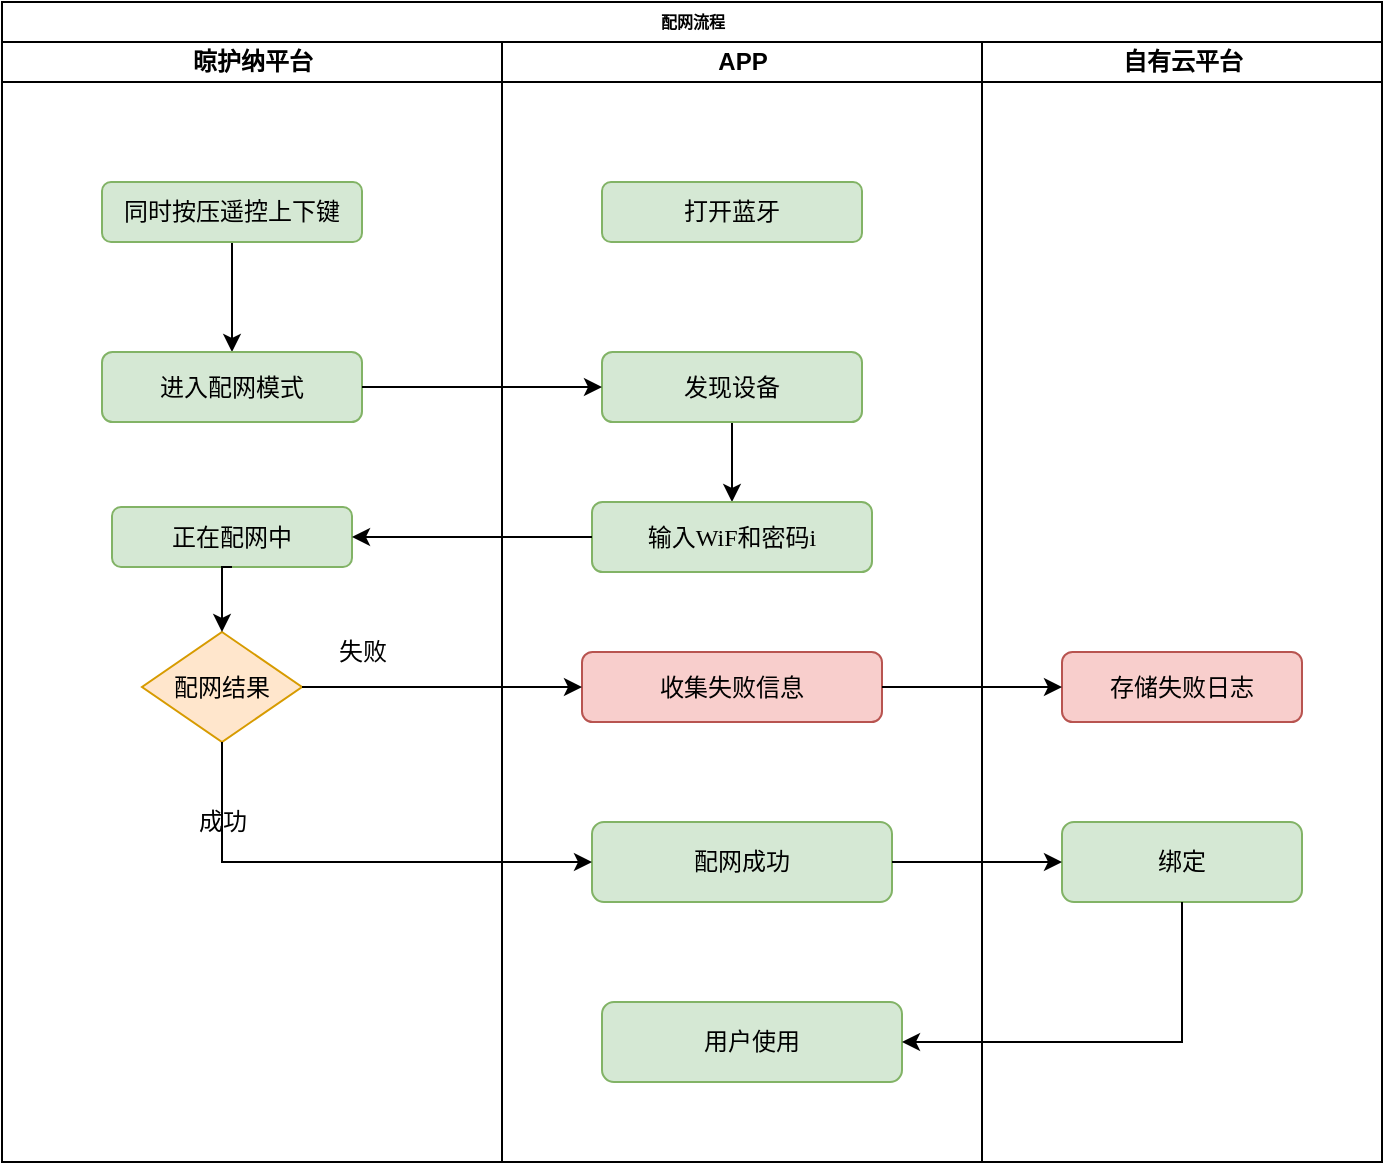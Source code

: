 <mxfile version="15.2.7" type="device"><diagram name="Page-1" id="74e2e168-ea6b-b213-b513-2b3c1d86103e"><mxGraphModel dx="1086" dy="806" grid="1" gridSize="10" guides="1" tooltips="1" connect="1" arrows="1" fold="1" page="1" pageScale="1" pageWidth="1100" pageHeight="850" background="none" math="0" shadow="0"><root><mxCell id="0"/><mxCell id="1" parent="0"/><mxCell id="77e6c97f196da883-1" value="配网流程" style="swimlane;html=1;childLayout=stackLayout;startSize=20;rounded=0;shadow=0;labelBackgroundColor=none;strokeWidth=1;fontFamily=Verdana;fontSize=8;align=center;" parent="1" vertex="1"><mxGeometry x="100" y="60" width="690" height="580" as="geometry"/></mxCell><mxCell id="77e6c97f196da883-2" value="晾护纳平台" style="swimlane;html=1;startSize=20;" parent="77e6c97f196da883-1" vertex="1"><mxGeometry y="20" width="250" height="560" as="geometry"/></mxCell><mxCell id="tbjlQLdOIYZKrnoPf7cY-1" style="edgeStyle=orthogonalEdgeStyle;rounded=0;orthogonalLoop=1;jettySize=auto;html=1;exitX=0.5;exitY=1;exitDx=0;exitDy=0;entryX=0.5;entryY=0;entryDx=0;entryDy=0;" edge="1" parent="77e6c97f196da883-2" source="77e6c97f196da883-8" target="77e6c97f196da883-9"><mxGeometry relative="1" as="geometry"/></mxCell><mxCell id="77e6c97f196da883-8" value="&lt;font style=&quot;font-size: 12px&quot;&gt;同时按压遥控上下键&lt;/font&gt;" style="rounded=1;whiteSpace=wrap;html=1;shadow=0;labelBackgroundColor=none;strokeWidth=1;fontFamily=Verdana;fontSize=8;align=center;fillColor=#d5e8d4;strokeColor=#82b366;" parent="77e6c97f196da883-2" vertex="1"><mxGeometry x="50" y="70" width="130" height="30" as="geometry"/></mxCell><mxCell id="77e6c97f196da883-9" value="&lt;font style=&quot;font-size: 12px&quot;&gt;进入配网模式&lt;/font&gt;" style="rounded=1;whiteSpace=wrap;html=1;shadow=0;labelBackgroundColor=none;strokeWidth=1;fontFamily=Verdana;fontSize=8;align=center;fillColor=#d5e8d4;strokeColor=#82b366;" parent="77e6c97f196da883-2" vertex="1"><mxGeometry x="50" y="155" width="130" height="35" as="geometry"/></mxCell><mxCell id="77e6c97f196da883-13" value="&lt;font style=&quot;font-size: 12px&quot;&gt;配网结果&lt;/font&gt;" style="rhombus;whiteSpace=wrap;html=1;rounded=0;shadow=0;labelBackgroundColor=none;strokeWidth=1;fontFamily=Verdana;fontSize=8;align=center;fillColor=#ffe6cc;strokeColor=#d79b00;" parent="77e6c97f196da883-2" vertex="1"><mxGeometry x="70" y="295" width="80" height="55" as="geometry"/></mxCell><mxCell id="tbjlQLdOIYZKrnoPf7cY-24" value="&lt;font style=&quot;font-size: 12px&quot;&gt;正在配网中&lt;/font&gt;" style="rounded=1;whiteSpace=wrap;html=1;shadow=0;labelBackgroundColor=none;strokeWidth=1;fontFamily=Verdana;fontSize=8;align=center;fillColor=#d5e8d4;strokeColor=#82b366;" vertex="1" parent="77e6c97f196da883-2"><mxGeometry x="55" y="232.5" width="120" height="30" as="geometry"/></mxCell><mxCell id="tbjlQLdOIYZKrnoPf7cY-28" style="edgeStyle=orthogonalEdgeStyle;rounded=0;orthogonalLoop=1;jettySize=auto;html=1;exitX=0.5;exitY=1;exitDx=0;exitDy=0;entryX=0.5;entryY=0;entryDx=0;entryDy=0;" edge="1" parent="77e6c97f196da883-2" source="tbjlQLdOIYZKrnoPf7cY-24" target="77e6c97f196da883-13"><mxGeometry relative="1" as="geometry"/></mxCell><mxCell id="tbjlQLdOIYZKrnoPf7cY-55" value="失败" style="text;html=1;align=center;verticalAlign=middle;resizable=0;points=[];autosize=1;strokeColor=none;fillColor=none;" vertex="1" parent="77e6c97f196da883-2"><mxGeometry x="160" y="295" width="40" height="20" as="geometry"/></mxCell><mxCell id="77e6c97f196da883-3" value="APP" style="swimlane;html=1;startSize=20;" parent="77e6c97f196da883-1" vertex="1"><mxGeometry x="250" y="20" width="240" height="560" as="geometry"/></mxCell><mxCell id="77e6c97f196da883-11" value="&lt;font style=&quot;font-size: 12px&quot;&gt;打开蓝牙&lt;/font&gt;" style="rounded=1;whiteSpace=wrap;html=1;shadow=0;labelBackgroundColor=none;strokeWidth=1;fontFamily=Verdana;fontSize=8;align=center;fillColor=#d5e8d4;strokeColor=#82b366;" parent="77e6c97f196da883-3" vertex="1"><mxGeometry x="50" y="70" width="130" height="30" as="geometry"/></mxCell><mxCell id="tbjlQLdOIYZKrnoPf7cY-6" style="edgeStyle=orthogonalEdgeStyle;rounded=0;orthogonalLoop=1;jettySize=auto;html=1;exitX=0.5;exitY=1;exitDx=0;exitDy=0;entryX=0.5;entryY=0;entryDx=0;entryDy=0;" edge="1" parent="77e6c97f196da883-3" source="tbjlQLdOIYZKrnoPf7cY-2" target="tbjlQLdOIYZKrnoPf7cY-3"><mxGeometry relative="1" as="geometry"/></mxCell><mxCell id="tbjlQLdOIYZKrnoPf7cY-2" value="&lt;font style=&quot;font-size: 12px&quot;&gt;发现设备&lt;/font&gt;" style="rounded=1;whiteSpace=wrap;html=1;shadow=0;labelBackgroundColor=none;strokeWidth=1;fontFamily=Verdana;fontSize=8;align=center;fillColor=#d5e8d4;strokeColor=#82b366;" vertex="1" parent="77e6c97f196da883-3"><mxGeometry x="50" y="155" width="130" height="35" as="geometry"/></mxCell><mxCell id="tbjlQLdOIYZKrnoPf7cY-3" value="&lt;font style=&quot;font-size: 12px&quot;&gt;输入WiF和密码i&lt;/font&gt;" style="rounded=1;whiteSpace=wrap;html=1;shadow=0;labelBackgroundColor=none;strokeWidth=1;fontFamily=Verdana;fontSize=8;align=center;fillColor=#d5e8d4;strokeColor=#82b366;" vertex="1" parent="77e6c97f196da883-3"><mxGeometry x="45" y="230" width="140" height="35" as="geometry"/></mxCell><mxCell id="tbjlQLdOIYZKrnoPf7cY-31" value="&lt;font style=&quot;font-size: 12px&quot;&gt;收集失败信息&lt;/font&gt;" style="rounded=1;whiteSpace=wrap;html=1;shadow=0;labelBackgroundColor=none;strokeWidth=1;fontFamily=Verdana;fontSize=8;align=center;fillColor=#f8cecc;strokeColor=#b85450;" vertex="1" parent="77e6c97f196da883-3"><mxGeometry x="40" y="305" width="150" height="35" as="geometry"/></mxCell><mxCell id="tbjlQLdOIYZKrnoPf7cY-54" value="&lt;font style=&quot;font-size: 12px&quot;&gt;配网成功&lt;/font&gt;" style="rounded=1;whiteSpace=wrap;html=1;shadow=0;labelBackgroundColor=none;strokeWidth=1;fontFamily=Verdana;fontSize=8;align=center;fillColor=#d5e8d4;strokeColor=#82b366;" vertex="1" parent="77e6c97f196da883-3"><mxGeometry x="45" y="390" width="150" height="40" as="geometry"/></mxCell><mxCell id="tbjlQLdOIYZKrnoPf7cY-60" value="&lt;font style=&quot;font-size: 12px&quot;&gt;用户使用&lt;/font&gt;" style="rounded=1;whiteSpace=wrap;html=1;shadow=0;labelBackgroundColor=none;strokeWidth=1;fontFamily=Verdana;fontSize=8;align=center;fillColor=#d5e8d4;strokeColor=#82b366;" vertex="1" parent="77e6c97f196da883-3"><mxGeometry x="50" y="480" width="150" height="40" as="geometry"/></mxCell><mxCell id="77e6c97f196da883-4" value="自有云平台" style="swimlane;html=1;startSize=20;" parent="77e6c97f196da883-1" vertex="1"><mxGeometry x="490" y="20" width="200" height="560" as="geometry"/></mxCell><mxCell id="tbjlQLdOIYZKrnoPf7cY-52" value="&lt;font style=&quot;font-size: 12px&quot;&gt;存储失败日志&lt;/font&gt;" style="rounded=1;whiteSpace=wrap;html=1;shadow=0;labelBackgroundColor=none;strokeWidth=1;fontFamily=Verdana;fontSize=8;align=center;fillColor=#f8cecc;strokeColor=#b85450;" vertex="1" parent="77e6c97f196da883-4"><mxGeometry x="40" y="305" width="120" height="35" as="geometry"/></mxCell><mxCell id="tbjlQLdOIYZKrnoPf7cY-58" value="&lt;font style=&quot;font-size: 12px&quot;&gt;绑定&lt;/font&gt;" style="rounded=1;whiteSpace=wrap;html=1;shadow=0;labelBackgroundColor=none;strokeWidth=1;fontFamily=Verdana;fontSize=8;align=center;fillColor=#d5e8d4;strokeColor=#82b366;" vertex="1" parent="77e6c97f196da883-4"><mxGeometry x="40" y="390" width="120" height="40" as="geometry"/></mxCell><mxCell id="tbjlQLdOIYZKrnoPf7cY-4" style="edgeStyle=orthogonalEdgeStyle;rounded=0;orthogonalLoop=1;jettySize=auto;html=1;exitX=1;exitY=0.5;exitDx=0;exitDy=0;" edge="1" parent="77e6c97f196da883-1" source="77e6c97f196da883-9" target="tbjlQLdOIYZKrnoPf7cY-2"><mxGeometry relative="1" as="geometry"/></mxCell><mxCell id="tbjlQLdOIYZKrnoPf7cY-30" style="edgeStyle=orthogonalEdgeStyle;rounded=0;orthogonalLoop=1;jettySize=auto;html=1;exitX=0;exitY=0.5;exitDx=0;exitDy=0;entryX=1;entryY=0.5;entryDx=0;entryDy=0;" edge="1" parent="77e6c97f196da883-1" source="tbjlQLdOIYZKrnoPf7cY-3" target="tbjlQLdOIYZKrnoPf7cY-24"><mxGeometry relative="1" as="geometry"/></mxCell><mxCell id="tbjlQLdOIYZKrnoPf7cY-32" style="edgeStyle=orthogonalEdgeStyle;rounded=0;orthogonalLoop=1;jettySize=auto;html=1;exitX=1;exitY=0.5;exitDx=0;exitDy=0;entryX=0;entryY=0.5;entryDx=0;entryDy=0;" edge="1" parent="77e6c97f196da883-1" source="77e6c97f196da883-13" target="tbjlQLdOIYZKrnoPf7cY-31"><mxGeometry relative="1" as="geometry"/></mxCell><mxCell id="tbjlQLdOIYZKrnoPf7cY-53" style="edgeStyle=orthogonalEdgeStyle;rounded=0;orthogonalLoop=1;jettySize=auto;html=1;exitX=1;exitY=0.5;exitDx=0;exitDy=0;entryX=0;entryY=0.5;entryDx=0;entryDy=0;" edge="1" parent="77e6c97f196da883-1" source="tbjlQLdOIYZKrnoPf7cY-31" target="tbjlQLdOIYZKrnoPf7cY-52"><mxGeometry relative="1" as="geometry"/></mxCell><mxCell id="tbjlQLdOIYZKrnoPf7cY-56" style="edgeStyle=orthogonalEdgeStyle;rounded=0;orthogonalLoop=1;jettySize=auto;html=1;exitX=0.5;exitY=1;exitDx=0;exitDy=0;entryX=0;entryY=0.5;entryDx=0;entryDy=0;" edge="1" parent="77e6c97f196da883-1" source="77e6c97f196da883-13" target="tbjlQLdOIYZKrnoPf7cY-54"><mxGeometry relative="1" as="geometry"/></mxCell><mxCell id="tbjlQLdOIYZKrnoPf7cY-59" style="edgeStyle=orthogonalEdgeStyle;rounded=0;orthogonalLoop=1;jettySize=auto;html=1;exitX=1;exitY=0.5;exitDx=0;exitDy=0;entryX=0;entryY=0.5;entryDx=0;entryDy=0;" edge="1" parent="77e6c97f196da883-1" source="tbjlQLdOIYZKrnoPf7cY-54" target="tbjlQLdOIYZKrnoPf7cY-58"><mxGeometry relative="1" as="geometry"/></mxCell><mxCell id="tbjlQLdOIYZKrnoPf7cY-61" style="edgeStyle=orthogonalEdgeStyle;rounded=0;orthogonalLoop=1;jettySize=auto;html=1;exitX=0.5;exitY=1;exitDx=0;exitDy=0;entryX=1;entryY=0.5;entryDx=0;entryDy=0;" edge="1" parent="77e6c97f196da883-1" source="tbjlQLdOIYZKrnoPf7cY-58" target="tbjlQLdOIYZKrnoPf7cY-60"><mxGeometry relative="1" as="geometry"/></mxCell><mxCell id="tbjlQLdOIYZKrnoPf7cY-57" value="成功" style="text;html=1;align=center;verticalAlign=middle;resizable=0;points=[];autosize=1;strokeColor=none;fillColor=none;" vertex="1" parent="1"><mxGeometry x="190" y="460" width="40" height="20" as="geometry"/></mxCell></root></mxGraphModel></diagram></mxfile>